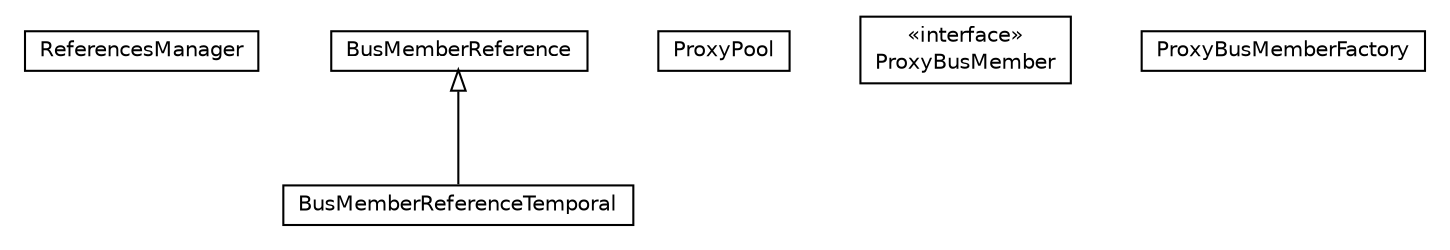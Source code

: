 #!/usr/local/bin/dot
#
# Class diagram 
# Generated by UMLGraph version R5_6-24-gf6e263 (http://www.umlgraph.org/)
#

digraph G {
	edge [fontname="Helvetica",fontsize=10,labelfontname="Helvetica",labelfontsize=10];
	node [fontname="Helvetica",fontsize=10,shape=plaintext];
	nodesep=0.25;
	ranksep=0.5;
	// org.universAAL.ri.gateway.proxies.ReferencesManager
	c2474 [label=<<table title="org.universAAL.ri.gateway.proxies.ReferencesManager" border="0" cellborder="1" cellspacing="0" cellpadding="2" port="p" href="./ReferencesManager.html">
		<tr><td><table border="0" cellspacing="0" cellpadding="1">
<tr><td align="center" balign="center"> ReferencesManager </td></tr>
		</table></td></tr>
		</table>>, URL="./ReferencesManager.html", fontname="Helvetica", fontcolor="black", fontsize=10.0];
	// org.universAAL.ri.gateway.proxies.BusMemberReference
	c2475 [label=<<table title="org.universAAL.ri.gateway.proxies.BusMemberReference" border="0" cellborder="1" cellspacing="0" cellpadding="2" port="p" href="./BusMemberReference.html">
		<tr><td><table border="0" cellspacing="0" cellpadding="1">
<tr><td align="center" balign="center"> BusMemberReference </td></tr>
		</table></td></tr>
		</table>>, URL="./BusMemberReference.html", fontname="Helvetica", fontcolor="black", fontsize=10.0];
	// org.universAAL.ri.gateway.proxies.ProxyPool
	c2476 [label=<<table title="org.universAAL.ri.gateway.proxies.ProxyPool" border="0" cellborder="1" cellspacing="0" cellpadding="2" port="p" href="./ProxyPool.html">
		<tr><td><table border="0" cellspacing="0" cellpadding="1">
<tr><td align="center" balign="center"> ProxyPool </td></tr>
		</table></td></tr>
		</table>>, URL="./ProxyPool.html", fontname="Helvetica", fontcolor="black", fontsize=10.0];
	// org.universAAL.ri.gateway.proxies.BusMemberReferenceTemporal
	c2477 [label=<<table title="org.universAAL.ri.gateway.proxies.BusMemberReferenceTemporal" border="0" cellborder="1" cellspacing="0" cellpadding="2" port="p" href="./BusMemberReferenceTemporal.html">
		<tr><td><table border="0" cellspacing="0" cellpadding="1">
<tr><td align="center" balign="center"> BusMemberReferenceTemporal </td></tr>
		</table></td></tr>
		</table>>, URL="./BusMemberReferenceTemporal.html", fontname="Helvetica", fontcolor="black", fontsize=10.0];
	// org.universAAL.ri.gateway.proxies.ProxyBusMember
	c2478 [label=<<table title="org.universAAL.ri.gateway.proxies.ProxyBusMember" border="0" cellborder="1" cellspacing="0" cellpadding="2" port="p" href="./ProxyBusMember.html">
		<tr><td><table border="0" cellspacing="0" cellpadding="1">
<tr><td align="center" balign="center"> &#171;interface&#187; </td></tr>
<tr><td align="center" balign="center"> ProxyBusMember </td></tr>
		</table></td></tr>
		</table>>, URL="./ProxyBusMember.html", fontname="Helvetica", fontcolor="black", fontsize=10.0];
	// org.universAAL.ri.gateway.proxies.ProxyBusMemberFactory
	c2479 [label=<<table title="org.universAAL.ri.gateway.proxies.ProxyBusMemberFactory" border="0" cellborder="1" cellspacing="0" cellpadding="2" port="p" href="./ProxyBusMemberFactory.html">
		<tr><td><table border="0" cellspacing="0" cellpadding="1">
<tr><td align="center" balign="center"> ProxyBusMemberFactory </td></tr>
		</table></td></tr>
		</table>>, URL="./ProxyBusMemberFactory.html", fontname="Helvetica", fontcolor="black", fontsize=10.0];
	//org.universAAL.ri.gateway.proxies.BusMemberReferenceTemporal extends org.universAAL.ri.gateway.proxies.BusMemberReference
	c2475:p -> c2477:p [dir=back,arrowtail=empty];
}

